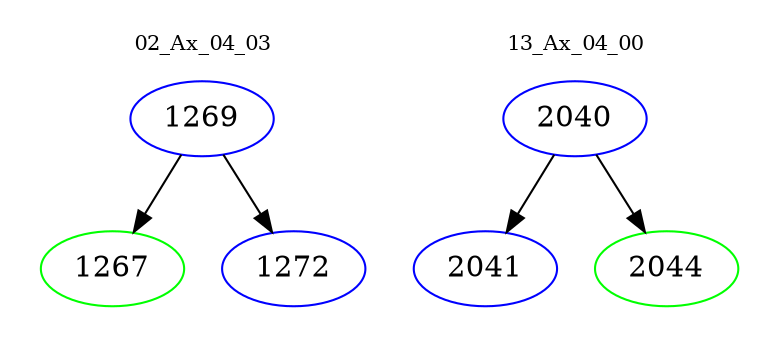 digraph{
subgraph cluster_0 {
color = white
label = "02_Ax_04_03";
fontsize=10;
T0_1269 [label="1269", color="blue"]
T0_1269 -> T0_1267 [color="black"]
T0_1267 [label="1267", color="green"]
T0_1269 -> T0_1272 [color="black"]
T0_1272 [label="1272", color="blue"]
}
subgraph cluster_1 {
color = white
label = "13_Ax_04_00";
fontsize=10;
T1_2040 [label="2040", color="blue"]
T1_2040 -> T1_2041 [color="black"]
T1_2041 [label="2041", color="blue"]
T1_2040 -> T1_2044 [color="black"]
T1_2044 [label="2044", color="green"]
}
}
